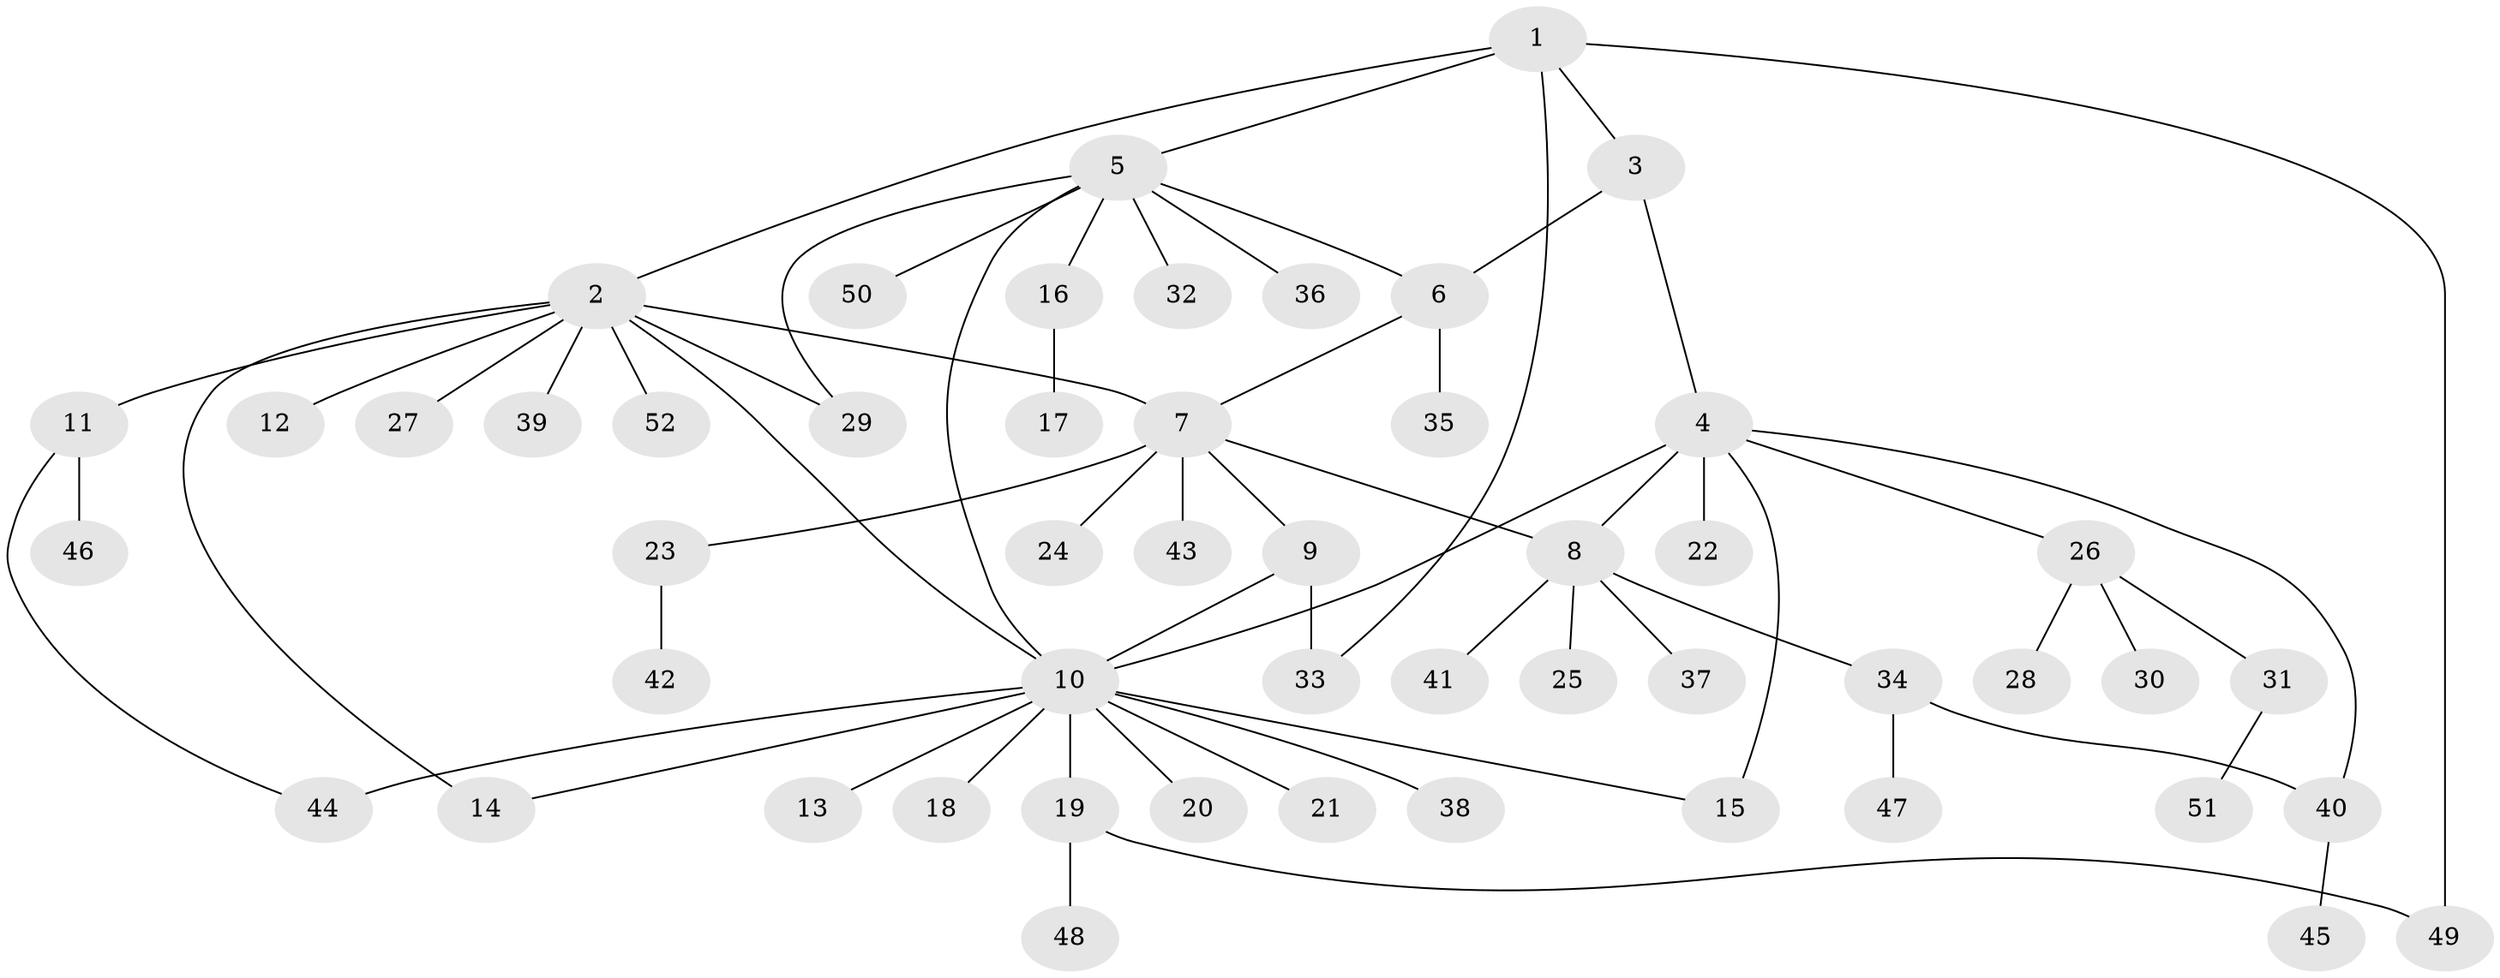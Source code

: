 // coarse degree distribution, {5: 0.07692307692307693, 8: 0.038461538461538464, 4: 0.07692307692307693, 7: 0.07692307692307693, 3: 0.07692307692307693, 6: 0.038461538461538464, 2: 0.15384615384615385, 1: 0.46153846153846156}
// Generated by graph-tools (version 1.1) at 2025/52/03/04/25 22:52:24]
// undirected, 52 vertices, 64 edges
graph export_dot {
  node [color=gray90,style=filled];
  1;
  2;
  3;
  4;
  5;
  6;
  7;
  8;
  9;
  10;
  11;
  12;
  13;
  14;
  15;
  16;
  17;
  18;
  19;
  20;
  21;
  22;
  23;
  24;
  25;
  26;
  27;
  28;
  29;
  30;
  31;
  32;
  33;
  34;
  35;
  36;
  37;
  38;
  39;
  40;
  41;
  42;
  43;
  44;
  45;
  46;
  47;
  48;
  49;
  50;
  51;
  52;
  1 -- 2;
  1 -- 3;
  1 -- 5;
  1 -- 33;
  1 -- 49;
  2 -- 7;
  2 -- 10;
  2 -- 11;
  2 -- 12;
  2 -- 14;
  2 -- 27;
  2 -- 29;
  2 -- 39;
  2 -- 52;
  3 -- 4;
  3 -- 6;
  4 -- 8;
  4 -- 10;
  4 -- 15;
  4 -- 22;
  4 -- 26;
  4 -- 40;
  5 -- 6;
  5 -- 10;
  5 -- 16;
  5 -- 29;
  5 -- 32;
  5 -- 36;
  5 -- 50;
  6 -- 7;
  6 -- 35;
  7 -- 8;
  7 -- 9;
  7 -- 23;
  7 -- 24;
  7 -- 43;
  8 -- 25;
  8 -- 34;
  8 -- 37;
  8 -- 41;
  9 -- 10;
  9 -- 33;
  10 -- 13;
  10 -- 14;
  10 -- 15;
  10 -- 18;
  10 -- 19;
  10 -- 20;
  10 -- 21;
  10 -- 38;
  10 -- 44;
  11 -- 44;
  11 -- 46;
  16 -- 17;
  19 -- 48;
  19 -- 49;
  23 -- 42;
  26 -- 28;
  26 -- 30;
  26 -- 31;
  31 -- 51;
  34 -- 40;
  34 -- 47;
  40 -- 45;
}
